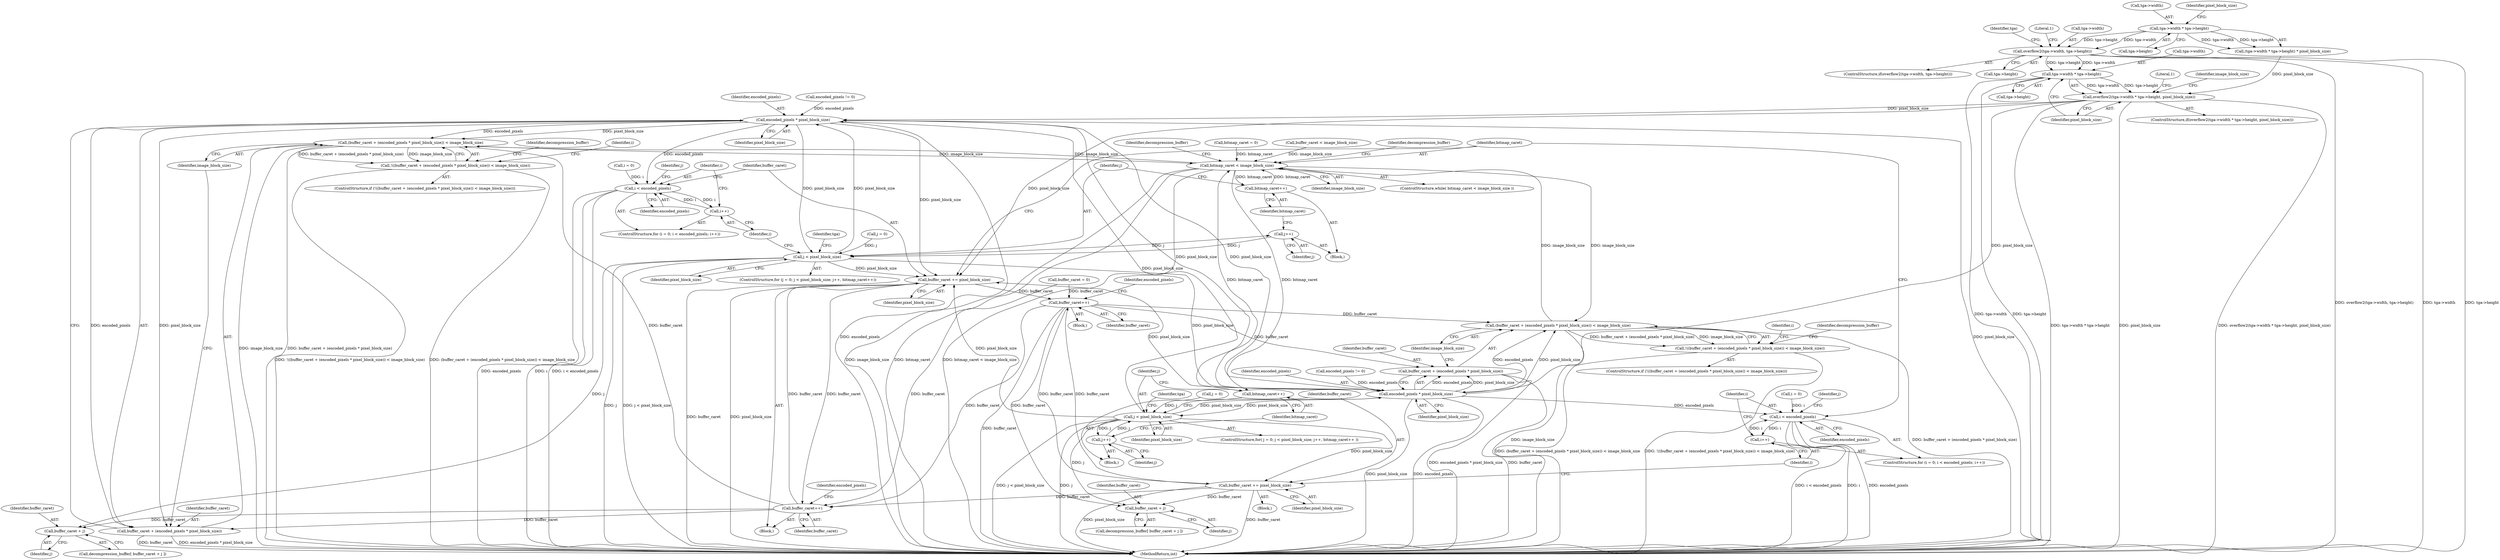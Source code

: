 digraph "0_libgd_01c61f8ab110a77ae64b5ca67c244c728c506f03@pointer" {
"1000167" [label="(Call,tga->width * tga->height)"];
"1000154" [label="(Call,overflow2(tga->width, tga->height))"];
"1000120" [label="(Call,tga->width * tga->height)"];
"1000166" [label="(Call,overflow2(tga->width * tga->height, pixel_block_size))"];
"1000393" [label="(Call,encoded_pixels * pixel_block_size)"];
"1000390" [label="(Call,(buffer_caret + (encoded_pixels * pixel_block_size)) < image_block_size)"];
"1000359" [label="(Call,bitmap_caret < image_block_size)"];
"1000425" [label="(Call,bitmap_caret++)"];
"1000460" [label="(Call,(buffer_caret + (encoded_pixels * pixel_block_size)) < image_block_size)"];
"1000459" [label="(Call,!((buffer_caret + (encoded_pixels * pixel_block_size)) < image_block_size))"];
"1000495" [label="(Call,bitmap_caret++)"];
"1000389" [label="(Call,!((buffer_caret + (encoded_pixels * pixel_block_size)) < image_block_size))"];
"1000391" [label="(Call,buffer_caret + (encoded_pixels * pixel_block_size))"];
"1000409" [label="(Call,i < encoded_pixels)"];
"1000412" [label="(Call,i++)"];
"1000419" [label="(Call,j < pixel_block_size)"];
"1000423" [label="(Call,j++)"];
"1000436" [label="(Call,buffer_caret + j)"];
"1000439" [label="(Call,buffer_caret += pixel_block_size)"];
"1000381" [label="(Call,buffer_caret++)"];
"1000451" [label="(Call,buffer_caret++)"];
"1000461" [label="(Call,buffer_caret + (encoded_pixels * pixel_block_size))"];
"1000506" [label="(Call,buffer_caret + j)"];
"1000509" [label="(Call,buffer_caret += pixel_block_size)"];
"1000463" [label="(Call,encoded_pixels * pixel_block_size)"];
"1000479" [label="(Call,i < encoded_pixels)"];
"1000482" [label="(Call,i++)"];
"1000489" [label="(Call,j < pixel_block_size)"];
"1000493" [label="(Call,j++)"];
"1000519" [label="(MethodReturn,int)"];
"1000479" [label="(Call,i < encoded_pixels)"];
"1000431" [label="(Identifier,tga)"];
"1000340" [label="(Call,buffer_caret < image_block_size)"];
"1000443" [label="(Block,)"];
"1000382" [label="(Identifier,buffer_caret)"];
"1000438" [label="(Identifier,j)"];
"1000178" [label="(Literal,1)"];
"1000489" [label="(Call,j < pixel_block_size)"];
"1000469" [label="(Identifier,decompression_buffer)"];
"1000407" [label="(Identifier,i)"];
"1000423" [label="(Call,j++)"];
"1000482" [label="(Call,i++)"];
"1000419" [label="(Call,j < pixel_block_size)"];
"1000417" [label="(Identifier,j)"];
"1000388" [label="(ControlStructure,if (!((buffer_caret + (encoded_pixels * pixel_block_size)) < image_block_size)))"];
"1000436" [label="(Call,buffer_caret + j)"];
"1000458" [label="(ControlStructure,if (!((buffer_caret + (encoded_pixels * pixel_block_size)) < image_block_size)))"];
"1000490" [label="(Identifier,j)"];
"1000485" [label="(ControlStructure,for( j = 0; j < pixel_block_size; j++, bitmap_caret++ ))"];
"1000355" [label="(Call,buffer_caret = 0)"];
"1000181" [label="(Identifier,image_block_size)"];
"1000504" [label="(Call,decompression_buffer[ buffer_caret + j ])"];
"1000421" [label="(Identifier,pixel_block_size)"];
"1000384" [label="(Call,encoded_pixels != 0)"];
"1000406" [label="(Call,i = 0)"];
"1000154" [label="(Call,overflow2(tga->width, tga->height))"];
"1000361" [label="(Identifier,image_block_size)"];
"1000367" [label="(Identifier,decompression_buffer)"];
"1000165" [label="(ControlStructure,if(overflow2(tga->width * tga->height, pixel_block_size)))"];
"1000463" [label="(Call,encoded_pixels * pixel_block_size)"];
"1000121" [label="(Call,tga->width)"];
"1000492" [label="(Block,)"];
"1000509" [label="(Call,buffer_caret += pixel_block_size)"];
"1000476" [label="(Call,i = 0)"];
"1000496" [label="(Identifier,bitmap_caret)"];
"1000486" [label="(Call,j = 0)"];
"1000360" [label="(Identifier,bitmap_caret)"];
"1000434" [label="(Call,decompression_buffer[ buffer_caret + j ])"];
"1000439" [label="(Call,buffer_caret += pixel_block_size)"];
"1000508" [label="(Identifier,j)"];
"1000510" [label="(Identifier,buffer_caret)"];
"1000415" [label="(ControlStructure,for (j = 0; j < pixel_block_size; j++, bitmap_caret++))"];
"1000359" [label="(Call,bitmap_caret < image_block_size)"];
"1000168" [label="(Call,tga->width)"];
"1000455" [label="(Identifier,encoded_pixels)"];
"1000392" [label="(Identifier,buffer_caret)"];
"1000155" [label="(Call,tga->width)"];
"1000441" [label="(Identifier,pixel_block_size)"];
"1000480" [label="(Identifier,i)"];
"1000484" [label="(Block,)"];
"1000396" [label="(Identifier,image_block_size)"];
"1000440" [label="(Identifier,buffer_caret)"];
"1000511" [label="(Identifier,pixel_block_size)"];
"1000481" [label="(Identifier,encoded_pixels)"];
"1000513" [label="(Identifier,decompression_buffer)"];
"1000153" [label="(ControlStructure,if(overflow2(tga->width, tga->height)))"];
"1000451" [label="(Call,buffer_caret++)"];
"1000411" [label="(Identifier,encoded_pixels)"];
"1000124" [label="(Call,tga->height)"];
"1000158" [label="(Call,tga->height)"];
"1000358" [label="(ControlStructure,while( bitmap_caret < image_block_size ))"];
"1000164" [label="(Literal,1)"];
"1000494" [label="(Identifier,j)"];
"1000171" [label="(Call,tga->height)"];
"1000371" [label="(Block,)"];
"1000483" [label="(Identifier,i)"];
"1000507" [label="(Identifier,buffer_caret)"];
"1000420" [label="(Identifier,j)"];
"1000465" [label="(Identifier,pixel_block_size)"];
"1000119" [label="(Call,(tga->width * tga->height) * pixel_block_size)"];
"1000120" [label="(Call,tga->width * tga->height)"];
"1000410" [label="(Identifier,i)"];
"1000426" [label="(Identifier,bitmap_caret)"];
"1000487" [label="(Identifier,j)"];
"1000405" [label="(ControlStructure,for (i = 0; i < encoded_pixels; i++))"];
"1000166" [label="(Call,overflow2(tga->width * tga->height, pixel_block_size))"];
"1000409" [label="(Call,i < encoded_pixels)"];
"1000389" [label="(Call,!((buffer_caret + (encoded_pixels * pixel_block_size)) < image_block_size))"];
"1000416" [label="(Call,j = 0)"];
"1000425" [label="(Call,bitmap_caret++)"];
"1000477" [label="(Identifier,i)"];
"1000381" [label="(Call,buffer_caret++)"];
"1000413" [label="(Identifier,i)"];
"1000464" [label="(Identifier,encoded_pixels)"];
"1000394" [label="(Identifier,encoded_pixels)"];
"1000393" [label="(Call,encoded_pixels * pixel_block_size)"];
"1000495" [label="(Call,bitmap_caret++)"];
"1000462" [label="(Identifier,buffer_caret)"];
"1000506" [label="(Call,buffer_caret + j)"];
"1000399" [label="(Identifier,decompression_buffer)"];
"1000459" [label="(Call,!((buffer_caret + (encoded_pixels * pixel_block_size)) < image_block_size))"];
"1000424" [label="(Identifier,j)"];
"1000412" [label="(Call,i++)"];
"1000169" [label="(Identifier,tga)"];
"1000395" [label="(Identifier,pixel_block_size)"];
"1000437" [label="(Identifier,buffer_caret)"];
"1000491" [label="(Identifier,pixel_block_size)"];
"1000452" [label="(Identifier,buffer_caret)"];
"1000391" [label="(Call,buffer_caret + (encoded_pixels * pixel_block_size))"];
"1000174" [label="(Identifier,pixel_block_size)"];
"1000390" [label="(Call,(buffer_caret + (encoded_pixels * pixel_block_size)) < image_block_size)"];
"1000466" [label="(Identifier,image_block_size)"];
"1000454" [label="(Call,encoded_pixels != 0)"];
"1000493" [label="(Call,j++)"];
"1000501" [label="(Identifier,tga)"];
"1000127" [label="(Identifier,pixel_block_size)"];
"1000460" [label="(Call,(buffer_caret + (encoded_pixels * pixel_block_size)) < image_block_size)"];
"1000141" [label="(Call,bitmap_caret = 0)"];
"1000461" [label="(Call,buffer_caret + (encoded_pixels * pixel_block_size))"];
"1000385" [label="(Identifier,encoded_pixels)"];
"1000167" [label="(Call,tga->width * tga->height)"];
"1000475" [label="(ControlStructure,for (i = 0; i < encoded_pixels; i++))"];
"1000422" [label="(Block,)"];
"1000167" -> "1000166"  [label="AST: "];
"1000167" -> "1000171"  [label="CFG: "];
"1000168" -> "1000167"  [label="AST: "];
"1000171" -> "1000167"  [label="AST: "];
"1000174" -> "1000167"  [label="CFG: "];
"1000167" -> "1000519"  [label="DDG: tga->width"];
"1000167" -> "1000519"  [label="DDG: tga->height"];
"1000167" -> "1000166"  [label="DDG: tga->width"];
"1000167" -> "1000166"  [label="DDG: tga->height"];
"1000154" -> "1000167"  [label="DDG: tga->width"];
"1000154" -> "1000167"  [label="DDG: tga->height"];
"1000154" -> "1000153"  [label="AST: "];
"1000154" -> "1000158"  [label="CFG: "];
"1000155" -> "1000154"  [label="AST: "];
"1000158" -> "1000154"  [label="AST: "];
"1000164" -> "1000154"  [label="CFG: "];
"1000169" -> "1000154"  [label="CFG: "];
"1000154" -> "1000519"  [label="DDG: tga->width"];
"1000154" -> "1000519"  [label="DDG: tga->height"];
"1000154" -> "1000519"  [label="DDG: overflow2(tga->width, tga->height)"];
"1000120" -> "1000154"  [label="DDG: tga->width"];
"1000120" -> "1000154"  [label="DDG: tga->height"];
"1000120" -> "1000119"  [label="AST: "];
"1000120" -> "1000124"  [label="CFG: "];
"1000121" -> "1000120"  [label="AST: "];
"1000124" -> "1000120"  [label="AST: "];
"1000127" -> "1000120"  [label="CFG: "];
"1000120" -> "1000119"  [label="DDG: tga->width"];
"1000120" -> "1000119"  [label="DDG: tga->height"];
"1000166" -> "1000165"  [label="AST: "];
"1000166" -> "1000174"  [label="CFG: "];
"1000174" -> "1000166"  [label="AST: "];
"1000178" -> "1000166"  [label="CFG: "];
"1000181" -> "1000166"  [label="CFG: "];
"1000166" -> "1000519"  [label="DDG: overflow2(tga->width * tga->height, pixel_block_size)"];
"1000166" -> "1000519"  [label="DDG: tga->width * tga->height"];
"1000166" -> "1000519"  [label="DDG: pixel_block_size"];
"1000119" -> "1000166"  [label="DDG: pixel_block_size"];
"1000166" -> "1000393"  [label="DDG: pixel_block_size"];
"1000166" -> "1000439"  [label="DDG: pixel_block_size"];
"1000166" -> "1000463"  [label="DDG: pixel_block_size"];
"1000393" -> "1000391"  [label="AST: "];
"1000393" -> "1000395"  [label="CFG: "];
"1000394" -> "1000393"  [label="AST: "];
"1000395" -> "1000393"  [label="AST: "];
"1000391" -> "1000393"  [label="CFG: "];
"1000393" -> "1000519"  [label="DDG: encoded_pixels"];
"1000393" -> "1000519"  [label="DDG: pixel_block_size"];
"1000393" -> "1000390"  [label="DDG: encoded_pixels"];
"1000393" -> "1000390"  [label="DDG: pixel_block_size"];
"1000393" -> "1000391"  [label="DDG: encoded_pixels"];
"1000393" -> "1000391"  [label="DDG: pixel_block_size"];
"1000384" -> "1000393"  [label="DDG: encoded_pixels"];
"1000463" -> "1000393"  [label="DDG: pixel_block_size"];
"1000489" -> "1000393"  [label="DDG: pixel_block_size"];
"1000419" -> "1000393"  [label="DDG: pixel_block_size"];
"1000393" -> "1000409"  [label="DDG: encoded_pixels"];
"1000393" -> "1000419"  [label="DDG: pixel_block_size"];
"1000393" -> "1000439"  [label="DDG: pixel_block_size"];
"1000393" -> "1000463"  [label="DDG: pixel_block_size"];
"1000390" -> "1000389"  [label="AST: "];
"1000390" -> "1000396"  [label="CFG: "];
"1000391" -> "1000390"  [label="AST: "];
"1000396" -> "1000390"  [label="AST: "];
"1000389" -> "1000390"  [label="CFG: "];
"1000390" -> "1000519"  [label="DDG: image_block_size"];
"1000390" -> "1000519"  [label="DDG: buffer_caret + (encoded_pixels * pixel_block_size)"];
"1000390" -> "1000359"  [label="DDG: image_block_size"];
"1000390" -> "1000389"  [label="DDG: buffer_caret + (encoded_pixels * pixel_block_size)"];
"1000390" -> "1000389"  [label="DDG: image_block_size"];
"1000381" -> "1000390"  [label="DDG: buffer_caret"];
"1000359" -> "1000390"  [label="DDG: image_block_size"];
"1000359" -> "1000358"  [label="AST: "];
"1000359" -> "1000361"  [label="CFG: "];
"1000360" -> "1000359"  [label="AST: "];
"1000361" -> "1000359"  [label="AST: "];
"1000367" -> "1000359"  [label="CFG: "];
"1000513" -> "1000359"  [label="CFG: "];
"1000359" -> "1000519"  [label="DDG: image_block_size"];
"1000359" -> "1000519"  [label="DDG: bitmap_caret"];
"1000359" -> "1000519"  [label="DDG: bitmap_caret < image_block_size"];
"1000141" -> "1000359"  [label="DDG: bitmap_caret"];
"1000495" -> "1000359"  [label="DDG: bitmap_caret"];
"1000425" -> "1000359"  [label="DDG: bitmap_caret"];
"1000340" -> "1000359"  [label="DDG: image_block_size"];
"1000460" -> "1000359"  [label="DDG: image_block_size"];
"1000359" -> "1000425"  [label="DDG: bitmap_caret"];
"1000359" -> "1000460"  [label="DDG: image_block_size"];
"1000359" -> "1000495"  [label="DDG: bitmap_caret"];
"1000425" -> "1000422"  [label="AST: "];
"1000425" -> "1000426"  [label="CFG: "];
"1000426" -> "1000425"  [label="AST: "];
"1000420" -> "1000425"  [label="CFG: "];
"1000460" -> "1000459"  [label="AST: "];
"1000460" -> "1000466"  [label="CFG: "];
"1000461" -> "1000460"  [label="AST: "];
"1000466" -> "1000460"  [label="AST: "];
"1000459" -> "1000460"  [label="CFG: "];
"1000460" -> "1000519"  [label="DDG: buffer_caret + (encoded_pixels * pixel_block_size)"];
"1000460" -> "1000519"  [label="DDG: image_block_size"];
"1000460" -> "1000459"  [label="DDG: buffer_caret + (encoded_pixels * pixel_block_size)"];
"1000460" -> "1000459"  [label="DDG: image_block_size"];
"1000451" -> "1000460"  [label="DDG: buffer_caret"];
"1000463" -> "1000460"  [label="DDG: encoded_pixels"];
"1000463" -> "1000460"  [label="DDG: pixel_block_size"];
"1000459" -> "1000458"  [label="AST: "];
"1000469" -> "1000459"  [label="CFG: "];
"1000477" -> "1000459"  [label="CFG: "];
"1000459" -> "1000519"  [label="DDG: (buffer_caret + (encoded_pixels * pixel_block_size)) < image_block_size"];
"1000459" -> "1000519"  [label="DDG: !((buffer_caret + (encoded_pixels * pixel_block_size)) < image_block_size)"];
"1000495" -> "1000492"  [label="AST: "];
"1000495" -> "1000496"  [label="CFG: "];
"1000496" -> "1000495"  [label="AST: "];
"1000490" -> "1000495"  [label="CFG: "];
"1000389" -> "1000388"  [label="AST: "];
"1000399" -> "1000389"  [label="CFG: "];
"1000407" -> "1000389"  [label="CFG: "];
"1000389" -> "1000519"  [label="DDG: !((buffer_caret + (encoded_pixels * pixel_block_size)) < image_block_size)"];
"1000389" -> "1000519"  [label="DDG: (buffer_caret + (encoded_pixels * pixel_block_size)) < image_block_size"];
"1000392" -> "1000391"  [label="AST: "];
"1000396" -> "1000391"  [label="CFG: "];
"1000391" -> "1000519"  [label="DDG: buffer_caret"];
"1000391" -> "1000519"  [label="DDG: encoded_pixels * pixel_block_size"];
"1000381" -> "1000391"  [label="DDG: buffer_caret"];
"1000409" -> "1000405"  [label="AST: "];
"1000409" -> "1000411"  [label="CFG: "];
"1000410" -> "1000409"  [label="AST: "];
"1000411" -> "1000409"  [label="AST: "];
"1000417" -> "1000409"  [label="CFG: "];
"1000440" -> "1000409"  [label="CFG: "];
"1000409" -> "1000519"  [label="DDG: encoded_pixels"];
"1000409" -> "1000519"  [label="DDG: i < encoded_pixels"];
"1000409" -> "1000519"  [label="DDG: i"];
"1000406" -> "1000409"  [label="DDG: i"];
"1000412" -> "1000409"  [label="DDG: i"];
"1000409" -> "1000412"  [label="DDG: i"];
"1000412" -> "1000405"  [label="AST: "];
"1000412" -> "1000413"  [label="CFG: "];
"1000413" -> "1000412"  [label="AST: "];
"1000410" -> "1000412"  [label="CFG: "];
"1000419" -> "1000415"  [label="AST: "];
"1000419" -> "1000421"  [label="CFG: "];
"1000420" -> "1000419"  [label="AST: "];
"1000421" -> "1000419"  [label="AST: "];
"1000431" -> "1000419"  [label="CFG: "];
"1000413" -> "1000419"  [label="CFG: "];
"1000419" -> "1000519"  [label="DDG: j"];
"1000419" -> "1000519"  [label="DDG: j < pixel_block_size"];
"1000423" -> "1000419"  [label="DDG: j"];
"1000416" -> "1000419"  [label="DDG: j"];
"1000419" -> "1000423"  [label="DDG: j"];
"1000419" -> "1000436"  [label="DDG: j"];
"1000419" -> "1000439"  [label="DDG: pixel_block_size"];
"1000419" -> "1000463"  [label="DDG: pixel_block_size"];
"1000423" -> "1000422"  [label="AST: "];
"1000423" -> "1000424"  [label="CFG: "];
"1000424" -> "1000423"  [label="AST: "];
"1000426" -> "1000423"  [label="CFG: "];
"1000436" -> "1000434"  [label="AST: "];
"1000436" -> "1000438"  [label="CFG: "];
"1000437" -> "1000436"  [label="AST: "];
"1000438" -> "1000436"  [label="AST: "];
"1000434" -> "1000436"  [label="CFG: "];
"1000381" -> "1000436"  [label="DDG: buffer_caret"];
"1000439" -> "1000371"  [label="AST: "];
"1000439" -> "1000441"  [label="CFG: "];
"1000440" -> "1000439"  [label="AST: "];
"1000441" -> "1000439"  [label="AST: "];
"1000360" -> "1000439"  [label="CFG: "];
"1000439" -> "1000519"  [label="DDG: buffer_caret"];
"1000439" -> "1000519"  [label="DDG: pixel_block_size"];
"1000439" -> "1000381"  [label="DDG: buffer_caret"];
"1000463" -> "1000439"  [label="DDG: pixel_block_size"];
"1000489" -> "1000439"  [label="DDG: pixel_block_size"];
"1000381" -> "1000439"  [label="DDG: buffer_caret"];
"1000439" -> "1000451"  [label="DDG: buffer_caret"];
"1000381" -> "1000371"  [label="AST: "];
"1000381" -> "1000382"  [label="CFG: "];
"1000382" -> "1000381"  [label="AST: "];
"1000385" -> "1000381"  [label="CFG: "];
"1000355" -> "1000381"  [label="DDG: buffer_caret"];
"1000451" -> "1000381"  [label="DDG: buffer_caret"];
"1000509" -> "1000381"  [label="DDG: buffer_caret"];
"1000451" -> "1000443"  [label="AST: "];
"1000451" -> "1000452"  [label="CFG: "];
"1000452" -> "1000451"  [label="AST: "];
"1000455" -> "1000451"  [label="CFG: "];
"1000451" -> "1000519"  [label="DDG: buffer_caret"];
"1000355" -> "1000451"  [label="DDG: buffer_caret"];
"1000509" -> "1000451"  [label="DDG: buffer_caret"];
"1000451" -> "1000461"  [label="DDG: buffer_caret"];
"1000451" -> "1000506"  [label="DDG: buffer_caret"];
"1000451" -> "1000509"  [label="DDG: buffer_caret"];
"1000461" -> "1000463"  [label="CFG: "];
"1000462" -> "1000461"  [label="AST: "];
"1000463" -> "1000461"  [label="AST: "];
"1000466" -> "1000461"  [label="CFG: "];
"1000461" -> "1000519"  [label="DDG: encoded_pixels * pixel_block_size"];
"1000461" -> "1000519"  [label="DDG: buffer_caret"];
"1000463" -> "1000461"  [label="DDG: encoded_pixels"];
"1000463" -> "1000461"  [label="DDG: pixel_block_size"];
"1000506" -> "1000504"  [label="AST: "];
"1000506" -> "1000508"  [label="CFG: "];
"1000507" -> "1000506"  [label="AST: "];
"1000508" -> "1000506"  [label="AST: "];
"1000504" -> "1000506"  [label="CFG: "];
"1000509" -> "1000506"  [label="DDG: buffer_caret"];
"1000489" -> "1000506"  [label="DDG: j"];
"1000509" -> "1000484"  [label="AST: "];
"1000509" -> "1000511"  [label="CFG: "];
"1000510" -> "1000509"  [label="AST: "];
"1000511" -> "1000509"  [label="AST: "];
"1000483" -> "1000509"  [label="CFG: "];
"1000509" -> "1000519"  [label="DDG: pixel_block_size"];
"1000509" -> "1000519"  [label="DDG: buffer_caret"];
"1000489" -> "1000509"  [label="DDG: pixel_block_size"];
"1000463" -> "1000465"  [label="CFG: "];
"1000464" -> "1000463"  [label="AST: "];
"1000465" -> "1000463"  [label="AST: "];
"1000463" -> "1000519"  [label="DDG: pixel_block_size"];
"1000463" -> "1000519"  [label="DDG: encoded_pixels"];
"1000454" -> "1000463"  [label="DDG: encoded_pixels"];
"1000489" -> "1000463"  [label="DDG: pixel_block_size"];
"1000463" -> "1000479"  [label="DDG: encoded_pixels"];
"1000463" -> "1000489"  [label="DDG: pixel_block_size"];
"1000479" -> "1000475"  [label="AST: "];
"1000479" -> "1000481"  [label="CFG: "];
"1000480" -> "1000479"  [label="AST: "];
"1000481" -> "1000479"  [label="AST: "];
"1000360" -> "1000479"  [label="CFG: "];
"1000487" -> "1000479"  [label="CFG: "];
"1000479" -> "1000519"  [label="DDG: i < encoded_pixels"];
"1000479" -> "1000519"  [label="DDG: i"];
"1000479" -> "1000519"  [label="DDG: encoded_pixels"];
"1000482" -> "1000479"  [label="DDG: i"];
"1000476" -> "1000479"  [label="DDG: i"];
"1000479" -> "1000482"  [label="DDG: i"];
"1000482" -> "1000475"  [label="AST: "];
"1000482" -> "1000483"  [label="CFG: "];
"1000483" -> "1000482"  [label="AST: "];
"1000480" -> "1000482"  [label="CFG: "];
"1000489" -> "1000485"  [label="AST: "];
"1000489" -> "1000491"  [label="CFG: "];
"1000490" -> "1000489"  [label="AST: "];
"1000491" -> "1000489"  [label="AST: "];
"1000501" -> "1000489"  [label="CFG: "];
"1000510" -> "1000489"  [label="CFG: "];
"1000489" -> "1000519"  [label="DDG: j < pixel_block_size"];
"1000489" -> "1000519"  [label="DDG: j"];
"1000493" -> "1000489"  [label="DDG: j"];
"1000486" -> "1000489"  [label="DDG: j"];
"1000489" -> "1000493"  [label="DDG: j"];
"1000493" -> "1000492"  [label="AST: "];
"1000493" -> "1000494"  [label="CFG: "];
"1000494" -> "1000493"  [label="AST: "];
"1000496" -> "1000493"  [label="CFG: "];
}
